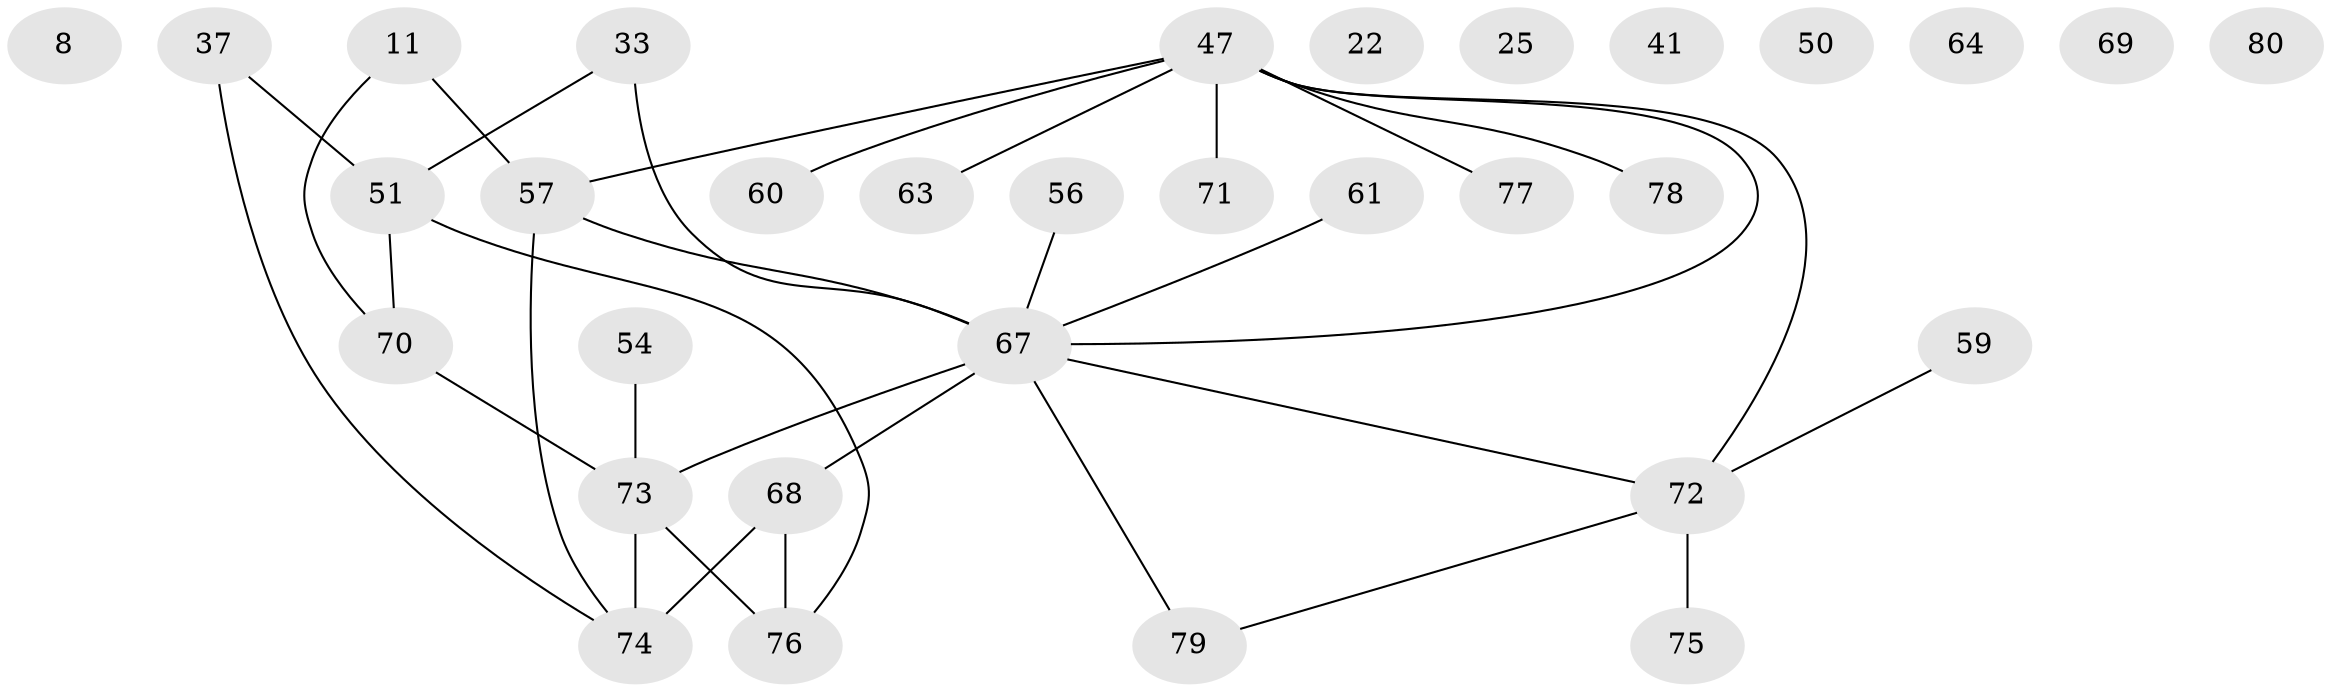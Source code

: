 // original degree distribution, {3: 0.2125, 1: 0.2125, 4: 0.1125, 2: 0.2625, 0: 0.1, 6: 0.025, 5: 0.075}
// Generated by graph-tools (version 1.1) at 2025/43/03/04/25 21:43:11]
// undirected, 32 vertices, 33 edges
graph export_dot {
graph [start="1"]
  node [color=gray90,style=filled];
  8;
  11;
  22;
  25;
  33;
  37;
  41;
  47 [super="+36+40+26"];
  50;
  51;
  54;
  56;
  57 [super="+1+5+6+39"];
  59;
  60;
  61;
  63;
  64;
  67 [super="+3+7+9+65+62"];
  68 [super="+46+58"];
  69;
  70 [super="+53"];
  71;
  72 [super="+32+66+55"];
  73 [super="+29"];
  74 [super="+45+48"];
  75;
  76 [super="+14+28"];
  77;
  78;
  79;
  80;
  11 -- 70;
  11 -- 57;
  33 -- 51;
  33 -- 67;
  37 -- 51;
  37 -- 74;
  47 -- 77;
  47 -- 78;
  47 -- 67 [weight=2];
  47 -- 71;
  47 -- 57 [weight=3];
  47 -- 60;
  47 -- 63;
  47 -- 72;
  51 -- 70 [weight=2];
  51 -- 76;
  54 -- 73;
  56 -- 67;
  57 -- 74;
  57 -- 67;
  59 -- 72;
  61 -- 67;
  67 -- 79;
  67 -- 68 [weight=4];
  67 -- 73 [weight=2];
  67 -- 72;
  68 -- 74 [weight=3];
  68 -- 76;
  70 -- 73 [weight=3];
  72 -- 79;
  72 -- 75;
  73 -- 74 [weight=2];
  73 -- 76;
}
